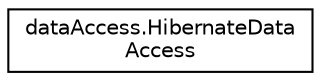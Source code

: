 digraph "Graphical Class Hierarchy"
{
 // LATEX_PDF_SIZE
  edge [fontname="Helvetica",fontsize="10",labelfontname="Helvetica",labelfontsize="10"];
  node [fontname="Helvetica",fontsize="10",shape=record];
  rankdir="LR";
  Node0 [label="dataAccess.HibernateData\lAccess",height=0.2,width=0.4,color="black", fillcolor="white", style="filled",URL="$classdataAccess_1_1HibernateDataAccess.html",tooltip=" "];
}
